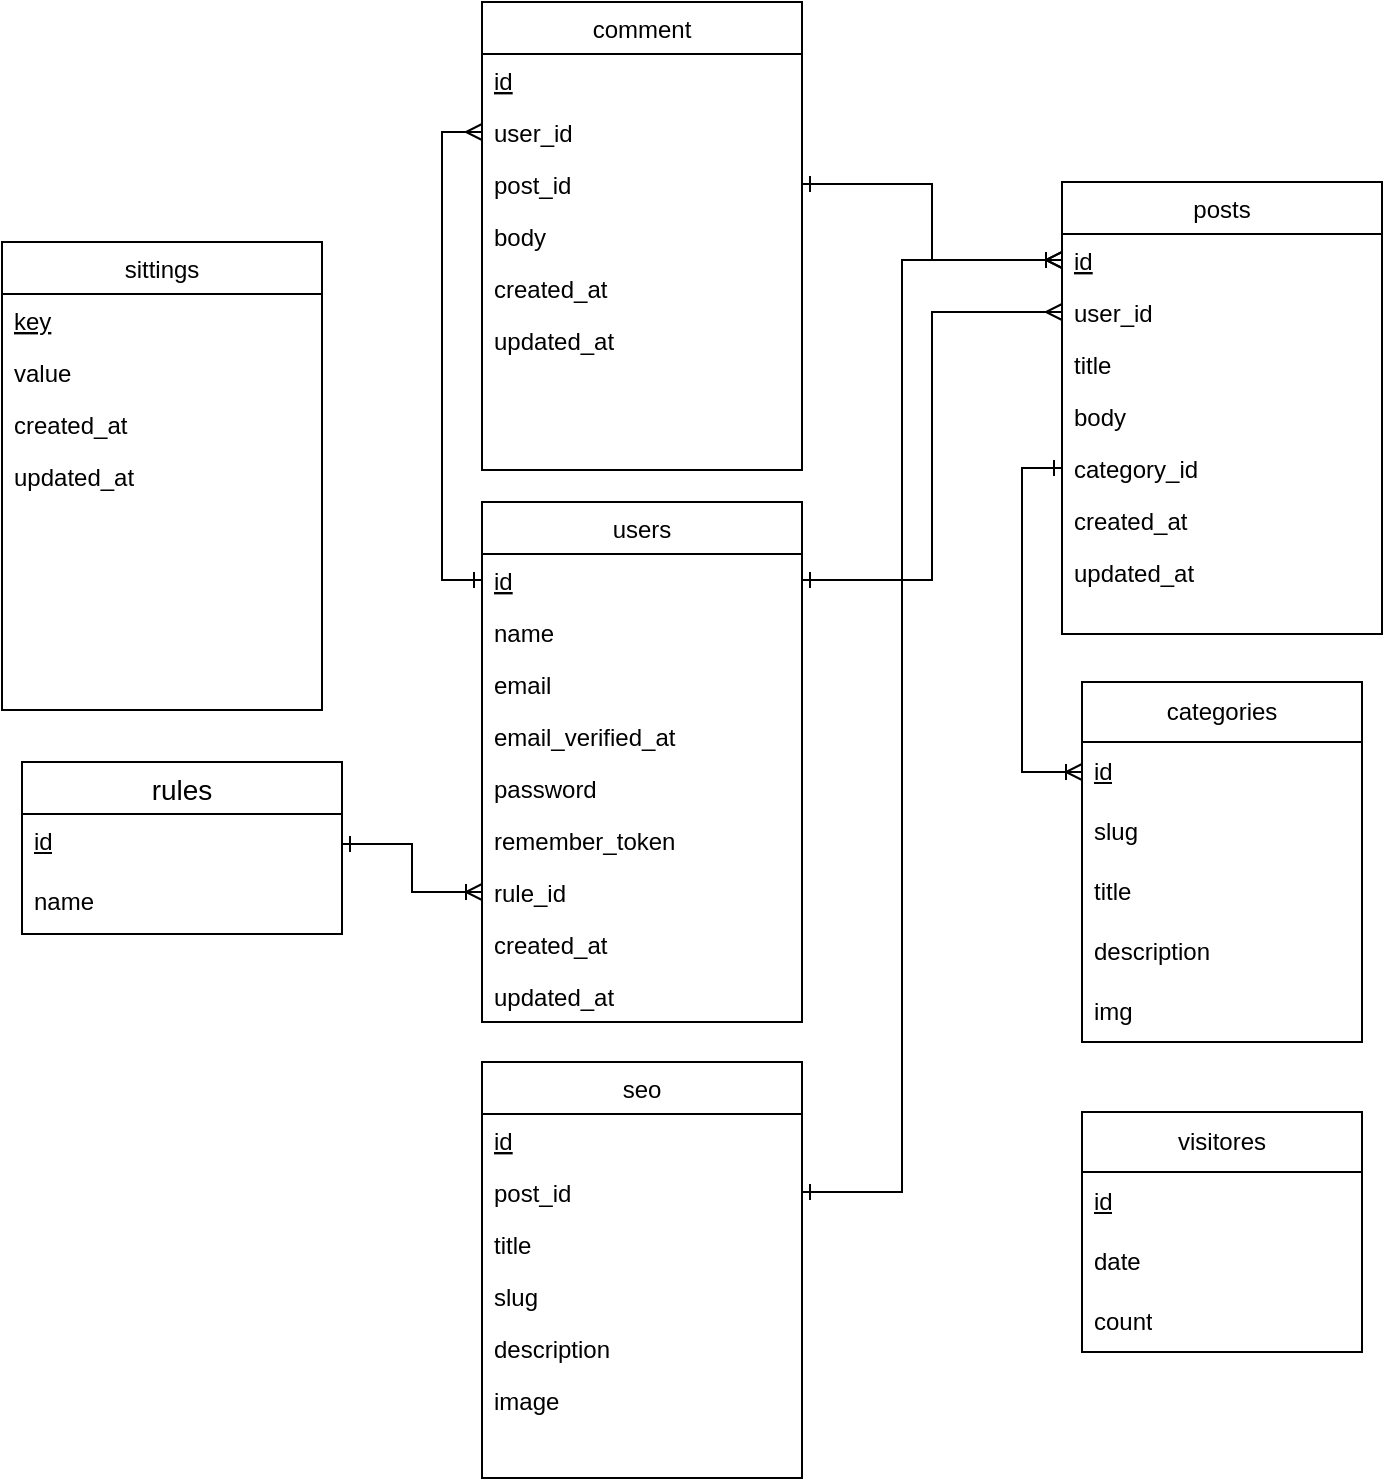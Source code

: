 <mxfile version="22.1.11" type="device">
  <diagram id="C5RBs43oDa-KdzZeNtuy" name="Page-1">
    <mxGraphModel dx="870" dy="523" grid="1" gridSize="10" guides="1" tooltips="1" connect="1" arrows="1" fold="1" page="1" pageScale="1" pageWidth="827" pageHeight="1169" background="#ffffff" math="0" shadow="0">
      <root>
        <mxCell id="WIyWlLk6GJQsqaUBKTNV-0" />
        <mxCell id="WIyWlLk6GJQsqaUBKTNV-1" parent="WIyWlLk6GJQsqaUBKTNV-0" />
        <mxCell id="zkfFHV4jXpPFQw0GAbJ--17" value="users" style="swimlane;fontStyle=0;align=center;verticalAlign=top;childLayout=stackLayout;horizontal=1;startSize=26;horizontalStack=0;resizeParent=1;resizeLast=0;collapsible=1;marginBottom=0;rounded=0;shadow=0;strokeWidth=1;" parent="WIyWlLk6GJQsqaUBKTNV-1" vertex="1">
          <mxGeometry x="300" y="280" width="160" height="260" as="geometry">
            <mxRectangle x="550" y="140" width="160" height="26" as="alternateBounds" />
          </mxGeometry>
        </mxCell>
        <mxCell id="zkfFHV4jXpPFQw0GAbJ--18" value="id" style="text;align=left;verticalAlign=top;spacingLeft=4;spacingRight=4;overflow=hidden;rotatable=0;points=[[0,0.5],[1,0.5]];portConstraint=eastwest;fontStyle=4" parent="zkfFHV4jXpPFQw0GAbJ--17" vertex="1">
          <mxGeometry y="26" width="160" height="26" as="geometry" />
        </mxCell>
        <mxCell id="zkfFHV4jXpPFQw0GAbJ--19" value="name" style="text;align=left;verticalAlign=top;spacingLeft=4;spacingRight=4;overflow=hidden;rotatable=0;points=[[0,0.5],[1,0.5]];portConstraint=eastwest;rounded=0;shadow=0;html=0;" parent="zkfFHV4jXpPFQw0GAbJ--17" vertex="1">
          <mxGeometry y="52" width="160" height="26" as="geometry" />
        </mxCell>
        <mxCell id="zkfFHV4jXpPFQw0GAbJ--20" value="email" style="text;align=left;verticalAlign=top;spacingLeft=4;spacingRight=4;overflow=hidden;rotatable=0;points=[[0,0.5],[1,0.5]];portConstraint=eastwest;rounded=0;shadow=0;html=0;" parent="zkfFHV4jXpPFQw0GAbJ--17" vertex="1">
          <mxGeometry y="78" width="160" height="26" as="geometry" />
        </mxCell>
        <mxCell id="zkfFHV4jXpPFQw0GAbJ--21" value="email_verified_at" style="text;align=left;verticalAlign=top;spacingLeft=4;spacingRight=4;overflow=hidden;rotatable=0;points=[[0,0.5],[1,0.5]];portConstraint=eastwest;rounded=0;shadow=0;html=0;" parent="zkfFHV4jXpPFQw0GAbJ--17" vertex="1">
          <mxGeometry y="104" width="160" height="26" as="geometry" />
        </mxCell>
        <mxCell id="zkfFHV4jXpPFQw0GAbJ--22" value="password" style="text;align=left;verticalAlign=top;spacingLeft=4;spacingRight=4;overflow=hidden;rotatable=0;points=[[0,0.5],[1,0.5]];portConstraint=eastwest;rounded=0;shadow=0;html=0;" parent="zkfFHV4jXpPFQw0GAbJ--17" vertex="1">
          <mxGeometry y="130" width="160" height="26" as="geometry" />
        </mxCell>
        <mxCell id="sE0HLMTjUZwS_bNzPIE2-0" value="remember_token" style="text;align=left;verticalAlign=top;spacingLeft=4;spacingRight=4;overflow=hidden;rotatable=0;points=[[0,0.5],[1,0.5]];portConstraint=eastwest;rounded=0;shadow=0;html=0;" parent="zkfFHV4jXpPFQw0GAbJ--17" vertex="1">
          <mxGeometry y="156" width="160" height="26" as="geometry" />
        </mxCell>
        <mxCell id="GgkFMc5T2Tw_iK9F5M9E-0" value="rule_id" style="text;align=left;verticalAlign=top;spacingLeft=4;spacingRight=4;overflow=hidden;rotatable=0;points=[[0,0.5],[1,0.5]];portConstraint=eastwest;rounded=0;shadow=0;html=0;" parent="zkfFHV4jXpPFQw0GAbJ--17" vertex="1">
          <mxGeometry y="182" width="160" height="26" as="geometry" />
        </mxCell>
        <mxCell id="sE0HLMTjUZwS_bNzPIE2-1" value="created_at" style="text;align=left;verticalAlign=top;spacingLeft=4;spacingRight=4;overflow=hidden;rotatable=0;points=[[0,0.5],[1,0.5]];portConstraint=eastwest;rounded=0;shadow=0;html=0;" parent="zkfFHV4jXpPFQw0GAbJ--17" vertex="1">
          <mxGeometry y="208" width="160" height="26" as="geometry" />
        </mxCell>
        <mxCell id="sE0HLMTjUZwS_bNzPIE2-2" value="updated_at" style="text;align=left;verticalAlign=top;spacingLeft=4;spacingRight=4;overflow=hidden;rotatable=0;points=[[0,0.5],[1,0.5]];portConstraint=eastwest;rounded=0;shadow=0;html=0;" parent="zkfFHV4jXpPFQw0GAbJ--17" vertex="1">
          <mxGeometry y="234" width="160" height="26" as="geometry" />
        </mxCell>
        <mxCell id="sE0HLMTjUZwS_bNzPIE2-3" value="posts" style="swimlane;fontStyle=0;align=center;verticalAlign=top;childLayout=stackLayout;horizontal=1;startSize=26;horizontalStack=0;resizeParent=1;resizeLast=0;collapsible=1;marginBottom=0;rounded=0;shadow=0;strokeWidth=1;" parent="WIyWlLk6GJQsqaUBKTNV-1" vertex="1">
          <mxGeometry x="590" y="120" width="160" height="226" as="geometry">
            <mxRectangle x="590" y="120" width="160" height="26" as="alternateBounds" />
          </mxGeometry>
        </mxCell>
        <mxCell id="sE0HLMTjUZwS_bNzPIE2-4" value="id" style="text;align=left;verticalAlign=top;spacingLeft=4;spacingRight=4;overflow=hidden;rotatable=0;points=[[0,0.5],[1,0.5]];portConstraint=eastwest;fontStyle=4" parent="sE0HLMTjUZwS_bNzPIE2-3" vertex="1">
          <mxGeometry y="26" width="160" height="26" as="geometry" />
        </mxCell>
        <mxCell id="sE0HLMTjUZwS_bNzPIE2-5" value="user_id" style="text;align=left;verticalAlign=top;spacingLeft=4;spacingRight=4;overflow=hidden;rotatable=0;points=[[0,0.5],[1,0.5]];portConstraint=eastwest;rounded=0;shadow=0;html=0;" parent="sE0HLMTjUZwS_bNzPIE2-3" vertex="1">
          <mxGeometry y="52" width="160" height="26" as="geometry" />
        </mxCell>
        <mxCell id="sE0HLMTjUZwS_bNzPIE2-6" value="title" style="text;align=left;verticalAlign=top;spacingLeft=4;spacingRight=4;overflow=hidden;rotatable=0;points=[[0,0.5],[1,0.5]];portConstraint=eastwest;rounded=0;shadow=0;html=0;" parent="sE0HLMTjUZwS_bNzPIE2-3" vertex="1">
          <mxGeometry y="78" width="160" height="26" as="geometry" />
        </mxCell>
        <mxCell id="sE0HLMTjUZwS_bNzPIE2-7" value="body" style="text;align=left;verticalAlign=top;spacingLeft=4;spacingRight=4;overflow=hidden;rotatable=0;points=[[0,0.5],[1,0.5]];portConstraint=eastwest;rounded=0;shadow=0;html=0;" parent="sE0HLMTjUZwS_bNzPIE2-3" vertex="1">
          <mxGeometry y="104" width="160" height="26" as="geometry" />
        </mxCell>
        <mxCell id="_At4jYhVbGalBPdCDRcb-15" value="category_id" style="text;align=left;verticalAlign=top;spacingLeft=4;spacingRight=4;overflow=hidden;rotatable=0;points=[[0,0.5],[1,0.5]];portConstraint=eastwest;rounded=0;shadow=0;html=0;" parent="sE0HLMTjUZwS_bNzPIE2-3" vertex="1">
          <mxGeometry y="130" width="160" height="26" as="geometry" />
        </mxCell>
        <mxCell id="sE0HLMTjUZwS_bNzPIE2-10" value="created_at" style="text;align=left;verticalAlign=top;spacingLeft=4;spacingRight=4;overflow=hidden;rotatable=0;points=[[0,0.5],[1,0.5]];portConstraint=eastwest;rounded=0;shadow=0;html=0;" parent="sE0HLMTjUZwS_bNzPIE2-3" vertex="1">
          <mxGeometry y="156" width="160" height="26" as="geometry" />
        </mxCell>
        <mxCell id="sE0HLMTjUZwS_bNzPIE2-11" value="updated_at" style="text;align=left;verticalAlign=top;spacingLeft=4;spacingRight=4;overflow=hidden;rotatable=0;points=[[0,0.5],[1,0.5]];portConstraint=eastwest;rounded=0;shadow=0;html=0;" parent="sE0HLMTjUZwS_bNzPIE2-3" vertex="1">
          <mxGeometry y="182" width="160" height="26" as="geometry" />
        </mxCell>
        <mxCell id="sE0HLMTjUZwS_bNzPIE2-12" value="comment" style="swimlane;fontStyle=0;align=center;verticalAlign=top;childLayout=stackLayout;horizontal=1;startSize=26;horizontalStack=0;resizeParent=1;resizeLast=0;collapsible=1;marginBottom=0;rounded=0;shadow=0;strokeWidth=1;" parent="WIyWlLk6GJQsqaUBKTNV-1" vertex="1">
          <mxGeometry x="300" y="30" width="160" height="234" as="geometry">
            <mxRectangle x="550" y="140" width="160" height="26" as="alternateBounds" />
          </mxGeometry>
        </mxCell>
        <mxCell id="sE0HLMTjUZwS_bNzPIE2-13" value="id" style="text;align=left;verticalAlign=top;spacingLeft=4;spacingRight=4;overflow=hidden;rotatable=0;points=[[0,0.5],[1,0.5]];portConstraint=eastwest;fontStyle=4" parent="sE0HLMTjUZwS_bNzPIE2-12" vertex="1">
          <mxGeometry y="26" width="160" height="26" as="geometry" />
        </mxCell>
        <mxCell id="sE0HLMTjUZwS_bNzPIE2-14" value="user_id" style="text;align=left;verticalAlign=top;spacingLeft=4;spacingRight=4;overflow=hidden;rotatable=0;points=[[0,0.5],[1,0.5]];portConstraint=eastwest;rounded=0;shadow=0;html=0;" parent="sE0HLMTjUZwS_bNzPIE2-12" vertex="1">
          <mxGeometry y="52" width="160" height="26" as="geometry" />
        </mxCell>
        <mxCell id="sE0HLMTjUZwS_bNzPIE2-19" value="post_id" style="text;align=left;verticalAlign=top;spacingLeft=4;spacingRight=4;overflow=hidden;rotatable=0;points=[[0,0.5],[1,0.5]];portConstraint=eastwest;rounded=0;shadow=0;html=0;" parent="sE0HLMTjUZwS_bNzPIE2-12" vertex="1">
          <mxGeometry y="78" width="160" height="26" as="geometry" />
        </mxCell>
        <mxCell id="sE0HLMTjUZwS_bNzPIE2-16" value="body" style="text;align=left;verticalAlign=top;spacingLeft=4;spacingRight=4;overflow=hidden;rotatable=0;points=[[0,0.5],[1,0.5]];portConstraint=eastwest;rounded=0;shadow=0;html=0;" parent="sE0HLMTjUZwS_bNzPIE2-12" vertex="1">
          <mxGeometry y="104" width="160" height="26" as="geometry" />
        </mxCell>
        <mxCell id="sE0HLMTjUZwS_bNzPIE2-17" value="created_at" style="text;align=left;verticalAlign=top;spacingLeft=4;spacingRight=4;overflow=hidden;rotatable=0;points=[[0,0.5],[1,0.5]];portConstraint=eastwest;rounded=0;shadow=0;html=0;" parent="sE0HLMTjUZwS_bNzPIE2-12" vertex="1">
          <mxGeometry y="130" width="160" height="26" as="geometry" />
        </mxCell>
        <mxCell id="sE0HLMTjUZwS_bNzPIE2-18" value="updated_at" style="text;align=left;verticalAlign=top;spacingLeft=4;spacingRight=4;overflow=hidden;rotatable=0;points=[[0,0.5],[1,0.5]];portConstraint=eastwest;rounded=0;shadow=0;html=0;" parent="sE0HLMTjUZwS_bNzPIE2-12" vertex="1">
          <mxGeometry y="156" width="160" height="26" as="geometry" />
        </mxCell>
        <mxCell id="sE0HLMTjUZwS_bNzPIE2-20" value="seo" style="swimlane;fontStyle=0;align=center;verticalAlign=top;childLayout=stackLayout;horizontal=1;startSize=26;horizontalStack=0;resizeParent=1;resizeLast=0;collapsible=1;marginBottom=0;rounded=0;shadow=0;strokeWidth=1;" parent="WIyWlLk6GJQsqaUBKTNV-1" vertex="1">
          <mxGeometry x="300" y="560" width="160" height="208" as="geometry">
            <mxRectangle x="550" y="140" width="160" height="26" as="alternateBounds" />
          </mxGeometry>
        </mxCell>
        <mxCell id="sE0HLMTjUZwS_bNzPIE2-21" value="id" style="text;align=left;verticalAlign=top;spacingLeft=4;spacingRight=4;overflow=hidden;rotatable=0;points=[[0,0.5],[1,0.5]];portConstraint=eastwest;fontStyle=4" parent="sE0HLMTjUZwS_bNzPIE2-20" vertex="1">
          <mxGeometry y="26" width="160" height="26" as="geometry" />
        </mxCell>
        <mxCell id="sE0HLMTjUZwS_bNzPIE2-28" value="post_id" style="text;align=left;verticalAlign=top;spacingLeft=4;spacingRight=4;overflow=hidden;rotatable=0;points=[[0,0.5],[1,0.5]];portConstraint=eastwest;rounded=0;shadow=0;html=0;" parent="sE0HLMTjUZwS_bNzPIE2-20" vertex="1">
          <mxGeometry y="52" width="160" height="26" as="geometry" />
        </mxCell>
        <mxCell id="sE0HLMTjUZwS_bNzPIE2-23" value="title" style="text;align=left;verticalAlign=top;spacingLeft=4;spacingRight=4;overflow=hidden;rotatable=0;points=[[0,0.5],[1,0.5]];portConstraint=eastwest;rounded=0;shadow=0;html=0;" parent="sE0HLMTjUZwS_bNzPIE2-20" vertex="1">
          <mxGeometry y="78" width="160" height="26" as="geometry" />
        </mxCell>
        <mxCell id="aU3HRVjgRpjvJjbUBO6c-0" value="slug" style="text;align=left;verticalAlign=top;spacingLeft=4;spacingRight=4;overflow=hidden;rotatable=0;points=[[0,0.5],[1,0.5]];portConstraint=eastwest;rounded=0;shadow=0;html=0;" parent="sE0HLMTjUZwS_bNzPIE2-20" vertex="1">
          <mxGeometry y="104" width="160" height="26" as="geometry" />
        </mxCell>
        <mxCell id="sE0HLMTjUZwS_bNzPIE2-24" value="description" style="text;align=left;verticalAlign=top;spacingLeft=4;spacingRight=4;overflow=hidden;rotatable=0;points=[[0,0.5],[1,0.5]];portConstraint=eastwest;rounded=0;shadow=0;html=0;" parent="sE0HLMTjUZwS_bNzPIE2-20" vertex="1">
          <mxGeometry y="130" width="160" height="26" as="geometry" />
        </mxCell>
        <mxCell id="sE0HLMTjUZwS_bNzPIE2-27" value="image" style="text;align=left;verticalAlign=top;spacingLeft=4;spacingRight=4;overflow=hidden;rotatable=0;points=[[0,0.5],[1,0.5]];portConstraint=eastwest;rounded=0;shadow=0;html=0;fontStyle=0" parent="sE0HLMTjUZwS_bNzPIE2-20" vertex="1">
          <mxGeometry y="156" width="160" height="26" as="geometry" />
        </mxCell>
        <mxCell id="sE0HLMTjUZwS_bNzPIE2-31" value="sittings" style="swimlane;fontStyle=0;align=center;verticalAlign=top;childLayout=stackLayout;horizontal=1;startSize=26;horizontalStack=0;resizeParent=1;resizeLast=0;collapsible=1;marginBottom=0;rounded=0;shadow=0;strokeWidth=1;" parent="WIyWlLk6GJQsqaUBKTNV-1" vertex="1">
          <mxGeometry x="60" y="150" width="160" height="234" as="geometry">
            <mxRectangle x="550" y="140" width="160" height="26" as="alternateBounds" />
          </mxGeometry>
        </mxCell>
        <mxCell id="sE0HLMTjUZwS_bNzPIE2-32" value="key" style="text;align=left;verticalAlign=top;spacingLeft=4;spacingRight=4;overflow=hidden;rotatable=0;points=[[0,0.5],[1,0.5]];portConstraint=eastwest;fontStyle=4" parent="sE0HLMTjUZwS_bNzPIE2-31" vertex="1">
          <mxGeometry y="26" width="160" height="26" as="geometry" />
        </mxCell>
        <mxCell id="sE0HLMTjUZwS_bNzPIE2-36" value="value" style="text;align=left;verticalAlign=top;spacingLeft=4;spacingRight=4;overflow=hidden;rotatable=0;points=[[0,0.5],[1,0.5]];portConstraint=eastwest;rounded=0;shadow=0;html=0;" parent="sE0HLMTjUZwS_bNzPIE2-31" vertex="1">
          <mxGeometry y="52" width="160" height="26" as="geometry" />
        </mxCell>
        <mxCell id="sE0HLMTjUZwS_bNzPIE2-37" value="created_at" style="text;align=left;verticalAlign=top;spacingLeft=4;spacingRight=4;overflow=hidden;rotatable=0;points=[[0,0.5],[1,0.5]];portConstraint=eastwest;rounded=0;shadow=0;html=0;" parent="sE0HLMTjUZwS_bNzPIE2-31" vertex="1">
          <mxGeometry y="78" width="160" height="26" as="geometry" />
        </mxCell>
        <mxCell id="sE0HLMTjUZwS_bNzPIE2-38" value="updated_at" style="text;align=left;verticalAlign=top;spacingLeft=4;spacingRight=4;overflow=hidden;rotatable=0;points=[[0,0.5],[1,0.5]];portConstraint=eastwest;rounded=0;shadow=0;html=0;" parent="sE0HLMTjUZwS_bNzPIE2-31" vertex="1">
          <mxGeometry y="104" width="160" height="26" as="geometry" />
        </mxCell>
        <mxCell id="sE0HLMTjUZwS_bNzPIE2-39" style="edgeStyle=orthogonalEdgeStyle;rounded=0;orthogonalLoop=1;jettySize=auto;html=1;startArrow=ERone;startFill=0;endArrow=ERmany;endFill=0;" parent="WIyWlLk6GJQsqaUBKTNV-1" source="zkfFHV4jXpPFQw0GAbJ--18" target="sE0HLMTjUZwS_bNzPIE2-5" edge="1">
          <mxGeometry relative="1" as="geometry" />
        </mxCell>
        <mxCell id="sE0HLMTjUZwS_bNzPIE2-41" style="edgeStyle=orthogonalEdgeStyle;rounded=0;orthogonalLoop=1;jettySize=auto;html=1;entryX=0;entryY=0.5;entryDx=0;entryDy=0;startArrow=ERmany;startFill=0;endArrow=ERone;endFill=0;" parent="WIyWlLk6GJQsqaUBKTNV-1" source="sE0HLMTjUZwS_bNzPIE2-14" target="zkfFHV4jXpPFQw0GAbJ--18" edge="1">
          <mxGeometry relative="1" as="geometry" />
        </mxCell>
        <mxCell id="GgkFMc5T2Tw_iK9F5M9E-1" value="rules" style="swimlane;fontStyle=0;childLayout=stackLayout;horizontal=1;startSize=26;horizontalStack=0;resizeParent=1;resizeParentMax=0;resizeLast=0;collapsible=1;marginBottom=0;align=center;fontSize=14;" parent="WIyWlLk6GJQsqaUBKTNV-1" vertex="1">
          <mxGeometry x="70" y="410" width="160" height="86" as="geometry" />
        </mxCell>
        <mxCell id="GgkFMc5T2Tw_iK9F5M9E-2" value="&lt;u&gt;id&lt;/u&gt;" style="text;strokeColor=none;fillColor=none;spacingLeft=4;spacingRight=4;overflow=hidden;rotatable=0;points=[[0,0.5],[1,0.5]];portConstraint=eastwest;fontSize=12;whiteSpace=wrap;html=1;" parent="GgkFMc5T2Tw_iK9F5M9E-1" vertex="1">
          <mxGeometry y="26" width="160" height="30" as="geometry" />
        </mxCell>
        <mxCell id="GgkFMc5T2Tw_iK9F5M9E-3" value="name" style="text;strokeColor=none;fillColor=none;spacingLeft=4;spacingRight=4;overflow=hidden;rotatable=0;points=[[0,0.5],[1,0.5]];portConstraint=eastwest;fontSize=12;whiteSpace=wrap;html=1;" parent="GgkFMc5T2Tw_iK9F5M9E-1" vertex="1">
          <mxGeometry y="56" width="160" height="30" as="geometry" />
        </mxCell>
        <mxCell id="ludpJUq5fcsivHsFSduc-0" style="edgeStyle=orthogonalEdgeStyle;rounded=0;orthogonalLoop=1;jettySize=auto;html=1;exitX=0;exitY=0.5;exitDx=0;exitDy=0;endArrow=ERone;endFill=0;startArrow=ERoneToMany;startFill=0;" parent="WIyWlLk6GJQsqaUBKTNV-1" source="GgkFMc5T2Tw_iK9F5M9E-0" target="GgkFMc5T2Tw_iK9F5M9E-2" edge="1">
          <mxGeometry relative="1" as="geometry" />
        </mxCell>
        <mxCell id="_At4jYhVbGalBPdCDRcb-7" style="edgeStyle=orthogonalEdgeStyle;rounded=0;orthogonalLoop=1;jettySize=auto;html=1;startArrow=ERone;startFill=0;endArrow=ERoneToMany;endFill=0;" parent="WIyWlLk6GJQsqaUBKTNV-1" source="sE0HLMTjUZwS_bNzPIE2-19" target="sE0HLMTjUZwS_bNzPIE2-4" edge="1">
          <mxGeometry relative="1" as="geometry" />
        </mxCell>
        <mxCell id="_At4jYhVbGalBPdCDRcb-8" style="edgeStyle=orthogonalEdgeStyle;rounded=0;orthogonalLoop=1;jettySize=auto;html=1;startArrow=ERone;startFill=0;endArrow=ERmany;endFill=0;" parent="WIyWlLk6GJQsqaUBKTNV-1" source="sE0HLMTjUZwS_bNzPIE2-28" target="sE0HLMTjUZwS_bNzPIE2-4" edge="1">
          <mxGeometry relative="1" as="geometry">
            <Array as="points">
              <mxPoint x="510" y="625" />
              <mxPoint x="510" y="159" />
            </Array>
          </mxGeometry>
        </mxCell>
        <mxCell id="_At4jYhVbGalBPdCDRcb-9" value="categories" style="swimlane;fontStyle=0;childLayout=stackLayout;horizontal=1;startSize=30;horizontalStack=0;resizeParent=1;resizeParentMax=0;resizeLast=0;collapsible=1;marginBottom=0;whiteSpace=wrap;html=1;" parent="WIyWlLk6GJQsqaUBKTNV-1" vertex="1">
          <mxGeometry x="600" y="370" width="140" height="180" as="geometry" />
        </mxCell>
        <mxCell id="_At4jYhVbGalBPdCDRcb-10" value="&lt;u&gt;id&lt;/u&gt;" style="text;strokeColor=none;fillColor=none;align=left;verticalAlign=middle;spacingLeft=4;spacingRight=4;overflow=hidden;points=[[0,0.5],[1,0.5]];portConstraint=eastwest;rotatable=0;whiteSpace=wrap;html=1;" parent="_At4jYhVbGalBPdCDRcb-9" vertex="1">
          <mxGeometry y="30" width="140" height="30" as="geometry" />
        </mxCell>
        <mxCell id="_At4jYhVbGalBPdCDRcb-11" value="slug" style="text;strokeColor=none;fillColor=none;align=left;verticalAlign=middle;spacingLeft=4;spacingRight=4;overflow=hidden;points=[[0,0.5],[1,0.5]];portConstraint=eastwest;rotatable=0;whiteSpace=wrap;html=1;" parent="_At4jYhVbGalBPdCDRcb-9" vertex="1">
          <mxGeometry y="60" width="140" height="30" as="geometry" />
        </mxCell>
        <mxCell id="_At4jYhVbGalBPdCDRcb-12" value="title" style="text;strokeColor=none;fillColor=none;align=left;verticalAlign=middle;spacingLeft=4;spacingRight=4;overflow=hidden;points=[[0,0.5],[1,0.5]];portConstraint=eastwest;rotatable=0;whiteSpace=wrap;html=1;" parent="_At4jYhVbGalBPdCDRcb-9" vertex="1">
          <mxGeometry y="90" width="140" height="30" as="geometry" />
        </mxCell>
        <mxCell id="_At4jYhVbGalBPdCDRcb-13" value="description" style="text;strokeColor=none;fillColor=none;align=left;verticalAlign=middle;spacingLeft=4;spacingRight=4;overflow=hidden;points=[[0,0.5],[1,0.5]];portConstraint=eastwest;rotatable=0;whiteSpace=wrap;html=1;" parent="_At4jYhVbGalBPdCDRcb-9" vertex="1">
          <mxGeometry y="120" width="140" height="30" as="geometry" />
        </mxCell>
        <mxCell id="_At4jYhVbGalBPdCDRcb-14" value="img" style="text;strokeColor=none;fillColor=none;align=left;verticalAlign=middle;spacingLeft=4;spacingRight=4;overflow=hidden;points=[[0,0.5],[1,0.5]];portConstraint=eastwest;rotatable=0;whiteSpace=wrap;html=1;" parent="_At4jYhVbGalBPdCDRcb-9" vertex="1">
          <mxGeometry y="150" width="140" height="30" as="geometry" />
        </mxCell>
        <mxCell id="_At4jYhVbGalBPdCDRcb-16" style="edgeStyle=orthogonalEdgeStyle;rounded=0;orthogonalLoop=1;jettySize=auto;html=1;entryX=0;entryY=0.5;entryDx=0;entryDy=0;startArrow=ERone;startFill=0;endArrow=ERoneToMany;endFill=0;" parent="WIyWlLk6GJQsqaUBKTNV-1" source="_At4jYhVbGalBPdCDRcb-15" target="_At4jYhVbGalBPdCDRcb-10" edge="1">
          <mxGeometry relative="1" as="geometry" />
        </mxCell>
        <mxCell id="aU3HRVjgRpjvJjbUBO6c-1" value="visitores" style="swimlane;fontStyle=0;childLayout=stackLayout;horizontal=1;startSize=30;horizontalStack=0;resizeParent=1;resizeParentMax=0;resizeLast=0;collapsible=1;marginBottom=0;whiteSpace=wrap;html=1;" parent="WIyWlLk6GJQsqaUBKTNV-1" vertex="1">
          <mxGeometry x="600" y="585" width="140" height="120" as="geometry" />
        </mxCell>
        <mxCell id="aU3HRVjgRpjvJjbUBO6c-2" value="&lt;u&gt;id&lt;/u&gt;" style="text;strokeColor=none;fillColor=none;align=left;verticalAlign=middle;spacingLeft=4;spacingRight=4;overflow=hidden;points=[[0,0.5],[1,0.5]];portConstraint=eastwest;rotatable=0;whiteSpace=wrap;html=1;" parent="aU3HRVjgRpjvJjbUBO6c-1" vertex="1">
          <mxGeometry y="30" width="140" height="30" as="geometry" />
        </mxCell>
        <mxCell id="aU3HRVjgRpjvJjbUBO6c-3" value="date" style="text;strokeColor=none;fillColor=none;align=left;verticalAlign=middle;spacingLeft=4;spacingRight=4;overflow=hidden;points=[[0,0.5],[1,0.5]];portConstraint=eastwest;rotatable=0;whiteSpace=wrap;html=1;" parent="aU3HRVjgRpjvJjbUBO6c-1" vertex="1">
          <mxGeometry y="60" width="140" height="30" as="geometry" />
        </mxCell>
        <mxCell id="aU3HRVjgRpjvJjbUBO6c-4" value="count" style="text;strokeColor=none;fillColor=none;align=left;verticalAlign=middle;spacingLeft=4;spacingRight=4;overflow=hidden;points=[[0,0.5],[1,0.5]];portConstraint=eastwest;rotatable=0;whiteSpace=wrap;html=1;" parent="aU3HRVjgRpjvJjbUBO6c-1" vertex="1">
          <mxGeometry y="90" width="140" height="30" as="geometry" />
        </mxCell>
      </root>
    </mxGraphModel>
  </diagram>
</mxfile>
